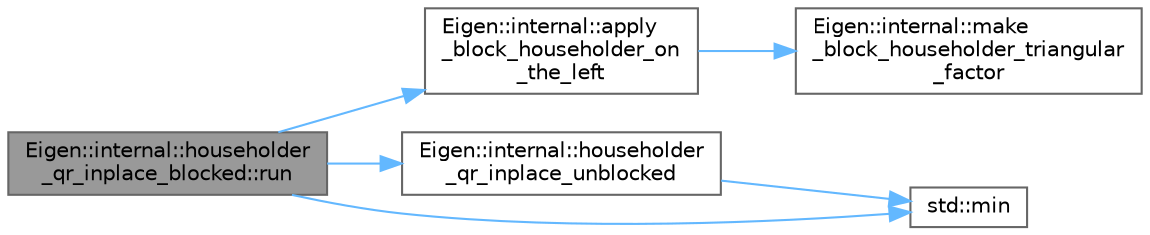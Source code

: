 digraph "Eigen::internal::householder_qr_inplace_blocked::run"
{
 // LATEX_PDF_SIZE
  bgcolor="transparent";
  edge [fontname=Helvetica,fontsize=10,labelfontname=Helvetica,labelfontsize=10];
  node [fontname=Helvetica,fontsize=10,shape=box,height=0.2,width=0.4];
  rankdir="LR";
  Node1 [id="Node000001",label="Eigen::internal::householder\l_qr_inplace_blocked::run",height=0.2,width=0.4,color="gray40", fillcolor="grey60", style="filled", fontcolor="black",tooltip=" "];
  Node1 -> Node2 [id="edge1_Node000001_Node000002",color="steelblue1",style="solid",tooltip=" "];
  Node2 [id="Node000002",label="Eigen::internal::apply\l_block_householder_on\l_the_left",height=0.2,width=0.4,color="grey40", fillcolor="white", style="filled",URL="$namespace_eigen_1_1internal.html#aa4f23e8e0e68dae24dfef3d535aed89f",tooltip=" "];
  Node2 -> Node3 [id="edge2_Node000002_Node000003",color="steelblue1",style="solid",tooltip=" "];
  Node3 [id="Node000003",label="Eigen::internal::make\l_block_householder_triangular\l_factor",height=0.2,width=0.4,color="grey40", fillcolor="white", style="filled",URL="$namespace_eigen_1_1internal.html#a25fb10863f558539b3a6de4d382b46e4",tooltip=" "];
  Node1 -> Node4 [id="edge3_Node000001_Node000004",color="steelblue1",style="solid",tooltip=" "];
  Node4 [id="Node000004",label="Eigen::internal::householder\l_qr_inplace_unblocked",height=0.2,width=0.4,color="grey40", fillcolor="white", style="filled",URL="$namespace_eigen_1_1internal.html#a36c7a4dd089c5a50a1d4f4a89c4e9d18",tooltip=" "];
  Node4 -> Node5 [id="edge4_Node000004_Node000005",color="steelblue1",style="solid",tooltip=" "];
  Node5 [id="Node000005",label="std::min",height=0.2,width=0.4,color="grey40", fillcolor="white", style="filled",URL="$namespacestd.html#ac7b9885417769949d76890454b6d072e",tooltip=" "];
  Node1 -> Node5 [id="edge5_Node000001_Node000005",color="steelblue1",style="solid",tooltip=" "];
}
